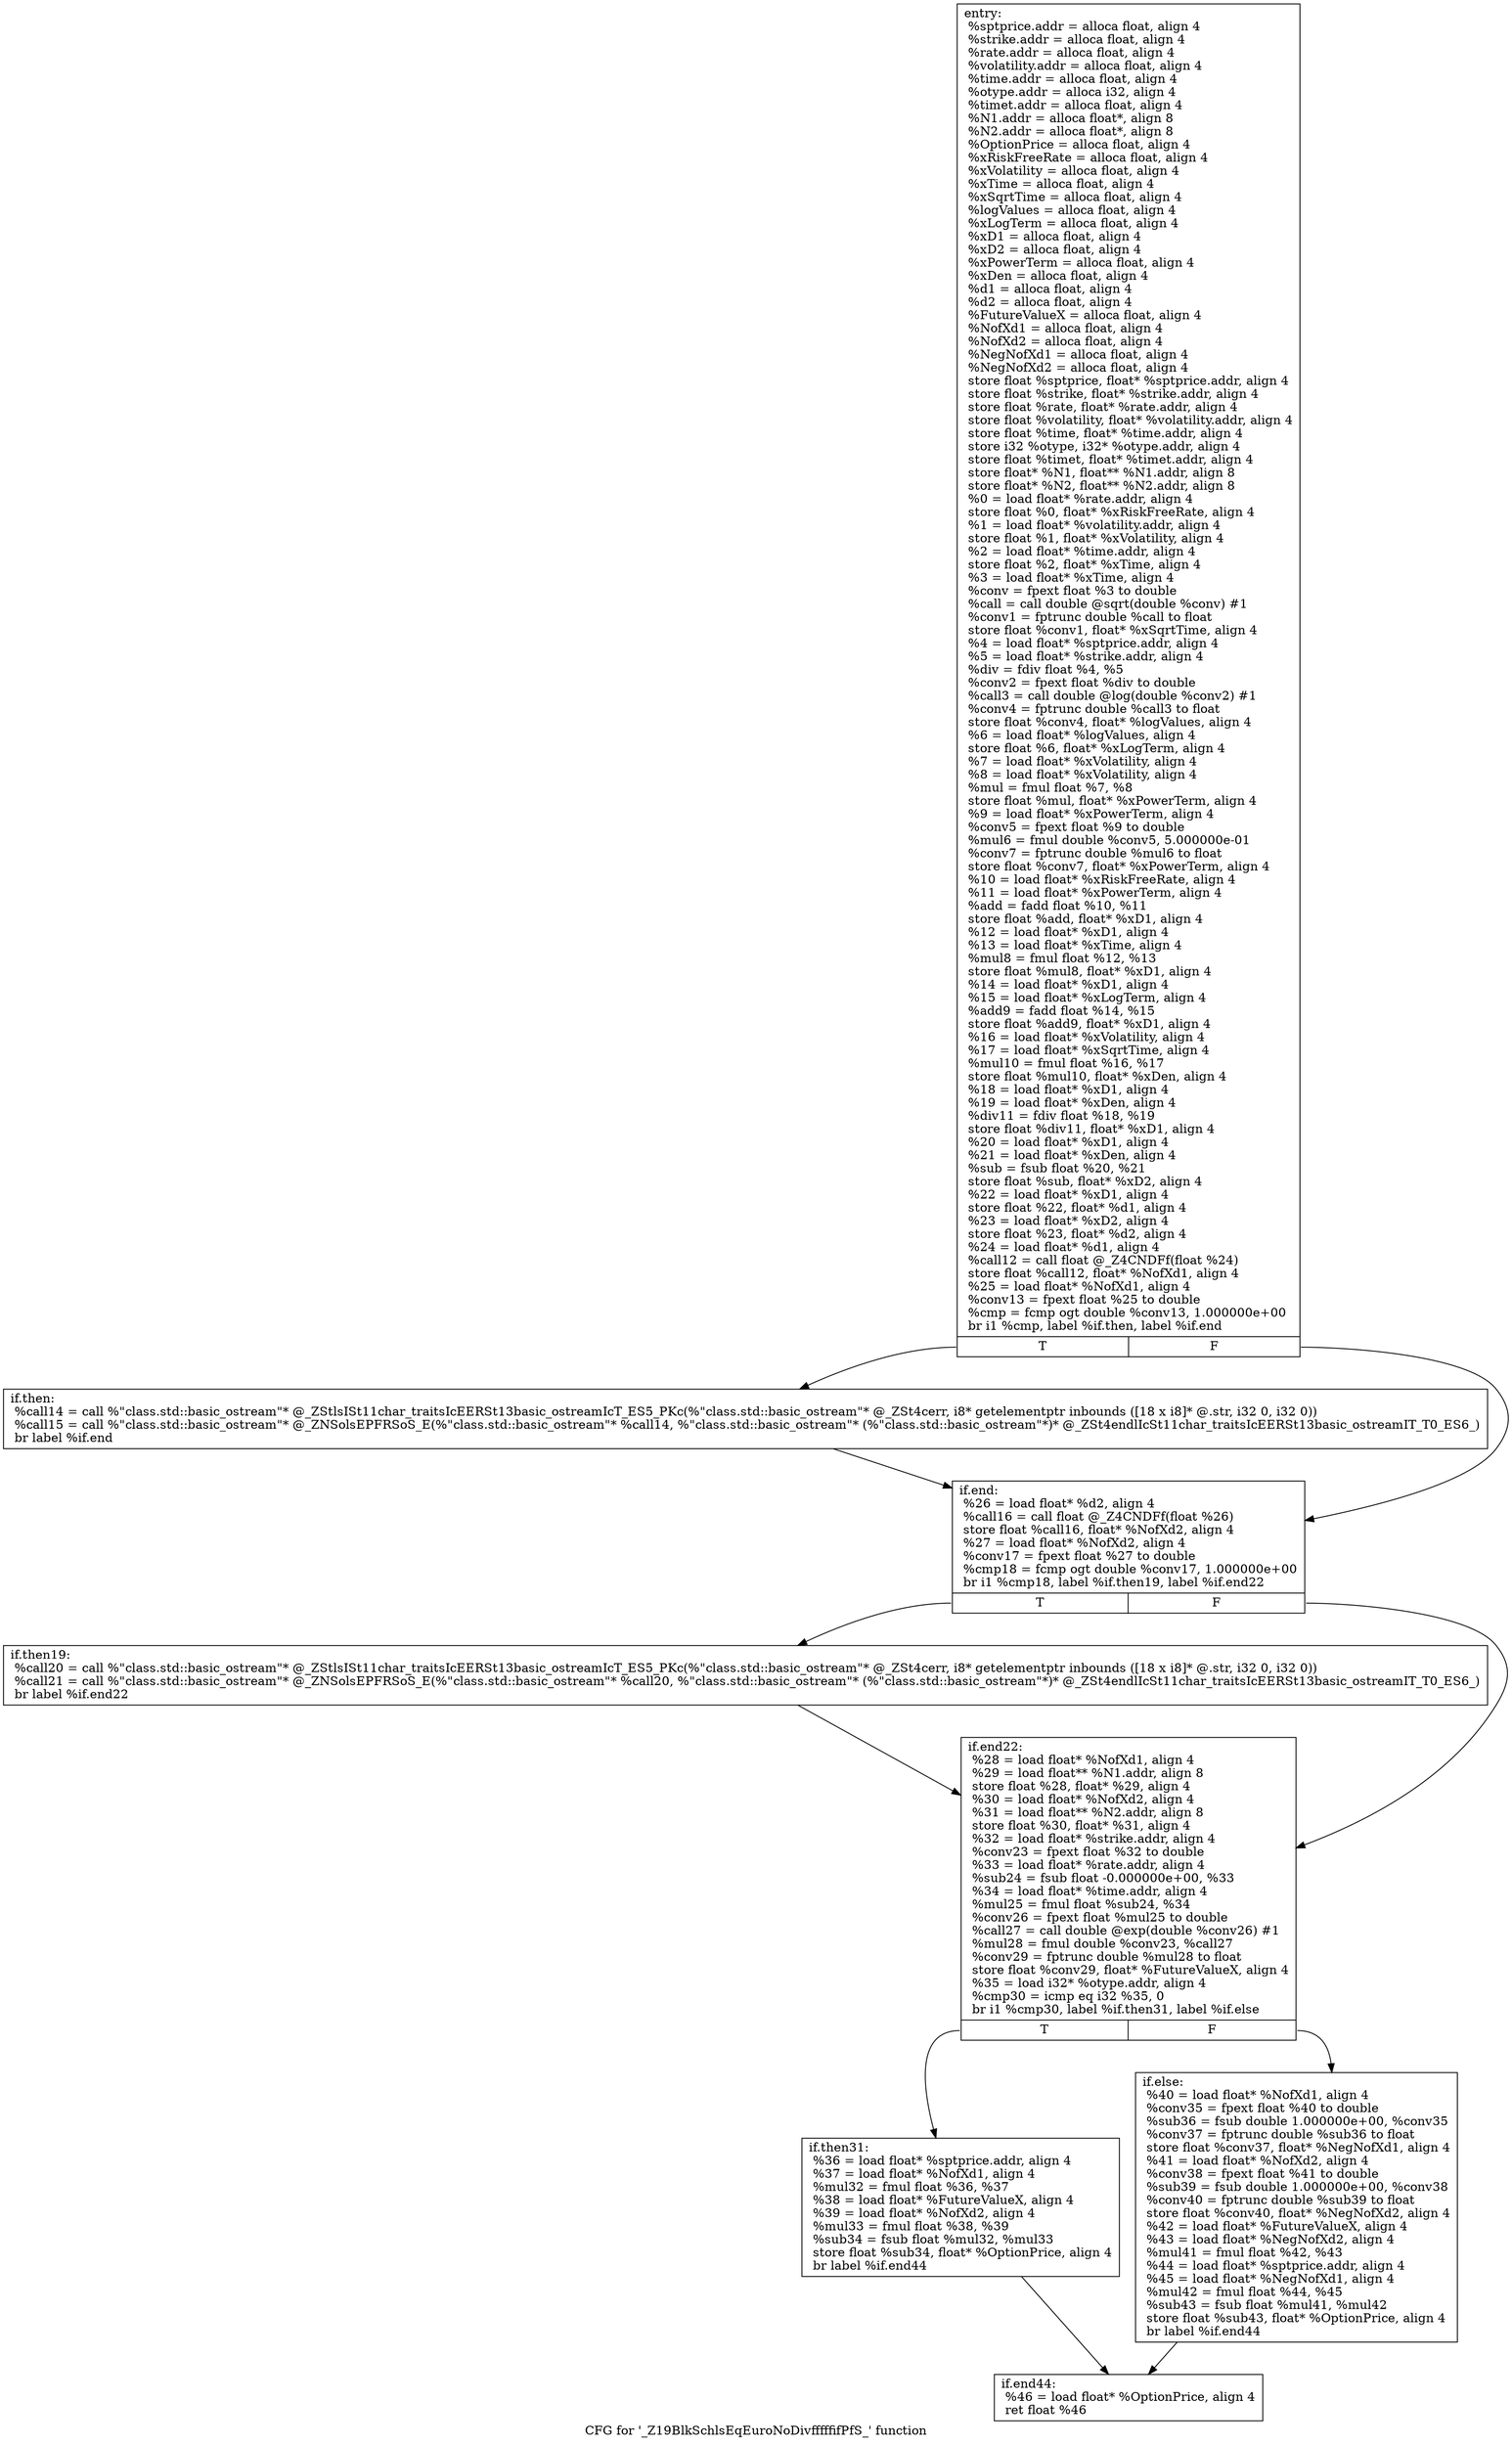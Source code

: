 digraph "CFG for '_Z19BlkSchlsEqEuroNoDivfffffifPfS_' function" {
	label="CFG for '_Z19BlkSchlsEqEuroNoDivfffffifPfS_' function";

	Node0x121beb0 [shape=record,label="{entry:\l  %sptprice.addr = alloca float, align 4\l  %strike.addr = alloca float, align 4\l  %rate.addr = alloca float, align 4\l  %volatility.addr = alloca float, align 4\l  %time.addr = alloca float, align 4\l  %otype.addr = alloca i32, align 4\l  %timet.addr = alloca float, align 4\l  %N1.addr = alloca float*, align 8\l  %N2.addr = alloca float*, align 8\l  %OptionPrice = alloca float, align 4\l  %xRiskFreeRate = alloca float, align 4\l  %xVolatility = alloca float, align 4\l  %xTime = alloca float, align 4\l  %xSqrtTime = alloca float, align 4\l  %logValues = alloca float, align 4\l  %xLogTerm = alloca float, align 4\l  %xD1 = alloca float, align 4\l  %xD2 = alloca float, align 4\l  %xPowerTerm = alloca float, align 4\l  %xDen = alloca float, align 4\l  %d1 = alloca float, align 4\l  %d2 = alloca float, align 4\l  %FutureValueX = alloca float, align 4\l  %NofXd1 = alloca float, align 4\l  %NofXd2 = alloca float, align 4\l  %NegNofXd1 = alloca float, align 4\l  %NegNofXd2 = alloca float, align 4\l  store float %sptprice, float* %sptprice.addr, align 4\l  store float %strike, float* %strike.addr, align 4\l  store float %rate, float* %rate.addr, align 4\l  store float %volatility, float* %volatility.addr, align 4\l  store float %time, float* %time.addr, align 4\l  store i32 %otype, i32* %otype.addr, align 4\l  store float %timet, float* %timet.addr, align 4\l  store float* %N1, float** %N1.addr, align 8\l  store float* %N2, float** %N2.addr, align 8\l  %0 = load float* %rate.addr, align 4\l  store float %0, float* %xRiskFreeRate, align 4\l  %1 = load float* %volatility.addr, align 4\l  store float %1, float* %xVolatility, align 4\l  %2 = load float* %time.addr, align 4\l  store float %2, float* %xTime, align 4\l  %3 = load float* %xTime, align 4\l  %conv = fpext float %3 to double\l  %call = call double @sqrt(double %conv) #1\l  %conv1 = fptrunc double %call to float\l  store float %conv1, float* %xSqrtTime, align 4\l  %4 = load float* %sptprice.addr, align 4\l  %5 = load float* %strike.addr, align 4\l  %div = fdiv float %4, %5\l  %conv2 = fpext float %div to double\l  %call3 = call double @log(double %conv2) #1\l  %conv4 = fptrunc double %call3 to float\l  store float %conv4, float* %logValues, align 4\l  %6 = load float* %logValues, align 4\l  store float %6, float* %xLogTerm, align 4\l  %7 = load float* %xVolatility, align 4\l  %8 = load float* %xVolatility, align 4\l  %mul = fmul float %7, %8\l  store float %mul, float* %xPowerTerm, align 4\l  %9 = load float* %xPowerTerm, align 4\l  %conv5 = fpext float %9 to double\l  %mul6 = fmul double %conv5, 5.000000e-01\l  %conv7 = fptrunc double %mul6 to float\l  store float %conv7, float* %xPowerTerm, align 4\l  %10 = load float* %xRiskFreeRate, align 4\l  %11 = load float* %xPowerTerm, align 4\l  %add = fadd float %10, %11\l  store float %add, float* %xD1, align 4\l  %12 = load float* %xD1, align 4\l  %13 = load float* %xTime, align 4\l  %mul8 = fmul float %12, %13\l  store float %mul8, float* %xD1, align 4\l  %14 = load float* %xD1, align 4\l  %15 = load float* %xLogTerm, align 4\l  %add9 = fadd float %14, %15\l  store float %add9, float* %xD1, align 4\l  %16 = load float* %xVolatility, align 4\l  %17 = load float* %xSqrtTime, align 4\l  %mul10 = fmul float %16, %17\l  store float %mul10, float* %xDen, align 4\l  %18 = load float* %xD1, align 4\l  %19 = load float* %xDen, align 4\l  %div11 = fdiv float %18, %19\l  store float %div11, float* %xD1, align 4\l  %20 = load float* %xD1, align 4\l  %21 = load float* %xDen, align 4\l  %sub = fsub float %20, %21\l  store float %sub, float* %xD2, align 4\l  %22 = load float* %xD1, align 4\l  store float %22, float* %d1, align 4\l  %23 = load float* %xD2, align 4\l  store float %23, float* %d2, align 4\l  %24 = load float* %d1, align 4\l  %call12 = call float @_Z4CNDFf(float %24)\l  store float %call12, float* %NofXd1, align 4\l  %25 = load float* %NofXd1, align 4\l  %conv13 = fpext float %25 to double\l  %cmp = fcmp ogt double %conv13, 1.000000e+00\l  br i1 %cmp, label %if.then, label %if.end\l|{<s0>T|<s1>F}}"];
	Node0x121beb0:s0 -> Node0x121bf10;
	Node0x121beb0:s1 -> Node0x121bf70;
	Node0x121bf10 [shape=record,label="{if.then:                                          \l  %call14 = call %\"class.std::basic_ostream\"* @_ZStlsISt11char_traitsIcEERSt13basic_ostreamIcT_ES5_PKc(%\"class.std::basic_ostream\"* @_ZSt4cerr, i8* getelementptr inbounds ([18 x i8]* @.str, i32 0, i32 0))\l  %call15 = call %\"class.std::basic_ostream\"* @_ZNSolsEPFRSoS_E(%\"class.std::basic_ostream\"* %call14, %\"class.std::basic_ostream\"* (%\"class.std::basic_ostream\"*)* @_ZSt4endlIcSt11char_traitsIcEERSt13basic_ostreamIT_T0_ES6_)\l  br label %if.end\l}"];
	Node0x121bf10 -> Node0x121bf70;
	Node0x121bf70 [shape=record,label="{if.end:                                           \l  %26 = load float* %d2, align 4\l  %call16 = call float @_Z4CNDFf(float %26)\l  store float %call16, float* %NofXd2, align 4\l  %27 = load float* %NofXd2, align 4\l  %conv17 = fpext float %27 to double\l  %cmp18 = fcmp ogt double %conv17, 1.000000e+00\l  br i1 %cmp18, label %if.then19, label %if.end22\l|{<s0>T|<s1>F}}"];
	Node0x121bf70:s0 -> Node0x121bfd0;
	Node0x121bf70:s1 -> Node0x121c030;
	Node0x121bfd0 [shape=record,label="{if.then19:                                        \l  %call20 = call %\"class.std::basic_ostream\"* @_ZStlsISt11char_traitsIcEERSt13basic_ostreamIcT_ES5_PKc(%\"class.std::basic_ostream\"* @_ZSt4cerr, i8* getelementptr inbounds ([18 x i8]* @.str, i32 0, i32 0))\l  %call21 = call %\"class.std::basic_ostream\"* @_ZNSolsEPFRSoS_E(%\"class.std::basic_ostream\"* %call20, %\"class.std::basic_ostream\"* (%\"class.std::basic_ostream\"*)* @_ZSt4endlIcSt11char_traitsIcEERSt13basic_ostreamIT_T0_ES6_)\l  br label %if.end22\l}"];
	Node0x121bfd0 -> Node0x121c030;
	Node0x121c030 [shape=record,label="{if.end22:                                         \l  %28 = load float* %NofXd1, align 4\l  %29 = load float** %N1.addr, align 8\l  store float %28, float* %29, align 4\l  %30 = load float* %NofXd2, align 4\l  %31 = load float** %N2.addr, align 8\l  store float %30, float* %31, align 4\l  %32 = load float* %strike.addr, align 4\l  %conv23 = fpext float %32 to double\l  %33 = load float* %rate.addr, align 4\l  %sub24 = fsub float -0.000000e+00, %33\l  %34 = load float* %time.addr, align 4\l  %mul25 = fmul float %sub24, %34\l  %conv26 = fpext float %mul25 to double\l  %call27 = call double @exp(double %conv26) #1\l  %mul28 = fmul double %conv23, %call27\l  %conv29 = fptrunc double %mul28 to float\l  store float %conv29, float* %FutureValueX, align 4\l  %35 = load i32* %otype.addr, align 4\l  %cmp30 = icmp eq i32 %35, 0\l  br i1 %cmp30, label %if.then31, label %if.else\l|{<s0>T|<s1>F}}"];
	Node0x121c030:s0 -> Node0x121c090;
	Node0x121c030:s1 -> Node0x121c0f0;
	Node0x121c090 [shape=record,label="{if.then31:                                        \l  %36 = load float* %sptprice.addr, align 4\l  %37 = load float* %NofXd1, align 4\l  %mul32 = fmul float %36, %37\l  %38 = load float* %FutureValueX, align 4\l  %39 = load float* %NofXd2, align 4\l  %mul33 = fmul float %38, %39\l  %sub34 = fsub float %mul32, %mul33\l  store float %sub34, float* %OptionPrice, align 4\l  br label %if.end44\l}"];
	Node0x121c090 -> Node0x121c150;
	Node0x121c0f0 [shape=record,label="{if.else:                                          \l  %40 = load float* %NofXd1, align 4\l  %conv35 = fpext float %40 to double\l  %sub36 = fsub double 1.000000e+00, %conv35\l  %conv37 = fptrunc double %sub36 to float\l  store float %conv37, float* %NegNofXd1, align 4\l  %41 = load float* %NofXd2, align 4\l  %conv38 = fpext float %41 to double\l  %sub39 = fsub double 1.000000e+00, %conv38\l  %conv40 = fptrunc double %sub39 to float\l  store float %conv40, float* %NegNofXd2, align 4\l  %42 = load float* %FutureValueX, align 4\l  %43 = load float* %NegNofXd2, align 4\l  %mul41 = fmul float %42, %43\l  %44 = load float* %sptprice.addr, align 4\l  %45 = load float* %NegNofXd1, align 4\l  %mul42 = fmul float %44, %45\l  %sub43 = fsub float %mul41, %mul42\l  store float %sub43, float* %OptionPrice, align 4\l  br label %if.end44\l}"];
	Node0x121c0f0 -> Node0x121c150;
	Node0x121c150 [shape=record,label="{if.end44:                                         \l  %46 = load float* %OptionPrice, align 4\l  ret float %46\l}"];
}

